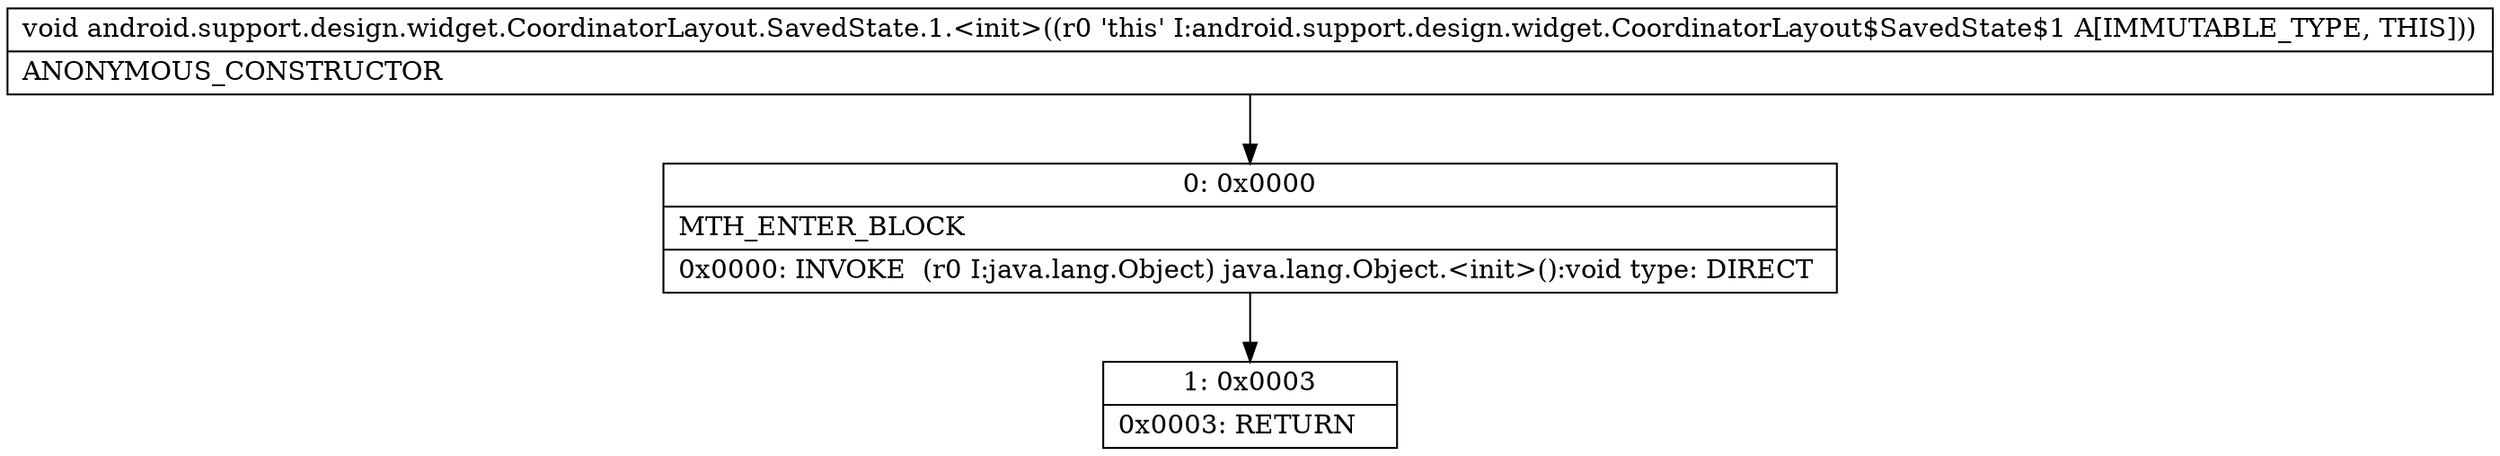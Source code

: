 digraph "CFG forandroid.support.design.widget.CoordinatorLayout.SavedState.1.\<init\>()V" {
Node_0 [shape=record,label="{0\:\ 0x0000|MTH_ENTER_BLOCK\l|0x0000: INVOKE  (r0 I:java.lang.Object) java.lang.Object.\<init\>():void type: DIRECT \l}"];
Node_1 [shape=record,label="{1\:\ 0x0003|0x0003: RETURN   \l}"];
MethodNode[shape=record,label="{void android.support.design.widget.CoordinatorLayout.SavedState.1.\<init\>((r0 'this' I:android.support.design.widget.CoordinatorLayout$SavedState$1 A[IMMUTABLE_TYPE, THIS]))  | ANONYMOUS_CONSTRUCTOR\l}"];
MethodNode -> Node_0;
Node_0 -> Node_1;
}

